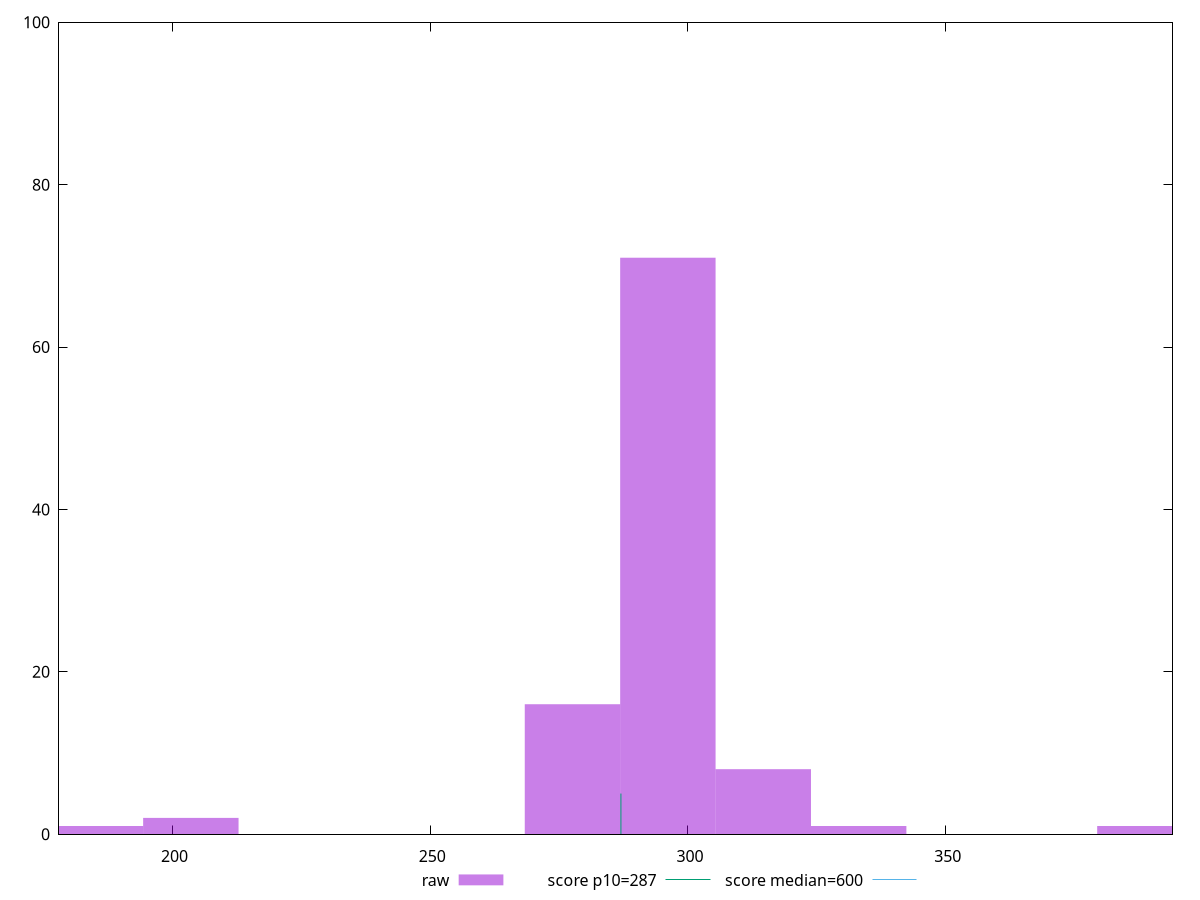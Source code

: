 reset

$raw <<EOF
203.57583006922377 2
314.617191925164 8
277.6034046398506 16
296.1102982825073 71
333.1240855678207 1
388.6447664957908 1
185.06893642656706 1
EOF

set key outside below
set boxwidth 18.506893642656706
set xrange [178:393.9999999999982]
set yrange [0:100]
set style fill transparent solid 0.5 noborder

set parametric
set terminal svg size 640, 490 enhanced background rgb 'white'
set output "report_00007_2020-12-11T15:55:29.892Z/total-blocking-time/samples/pages/raw/histogram.svg"

plot $raw title "raw" with boxes, \
     287,t title "score p10=287", \
     600,t title "score median=600"

reset
